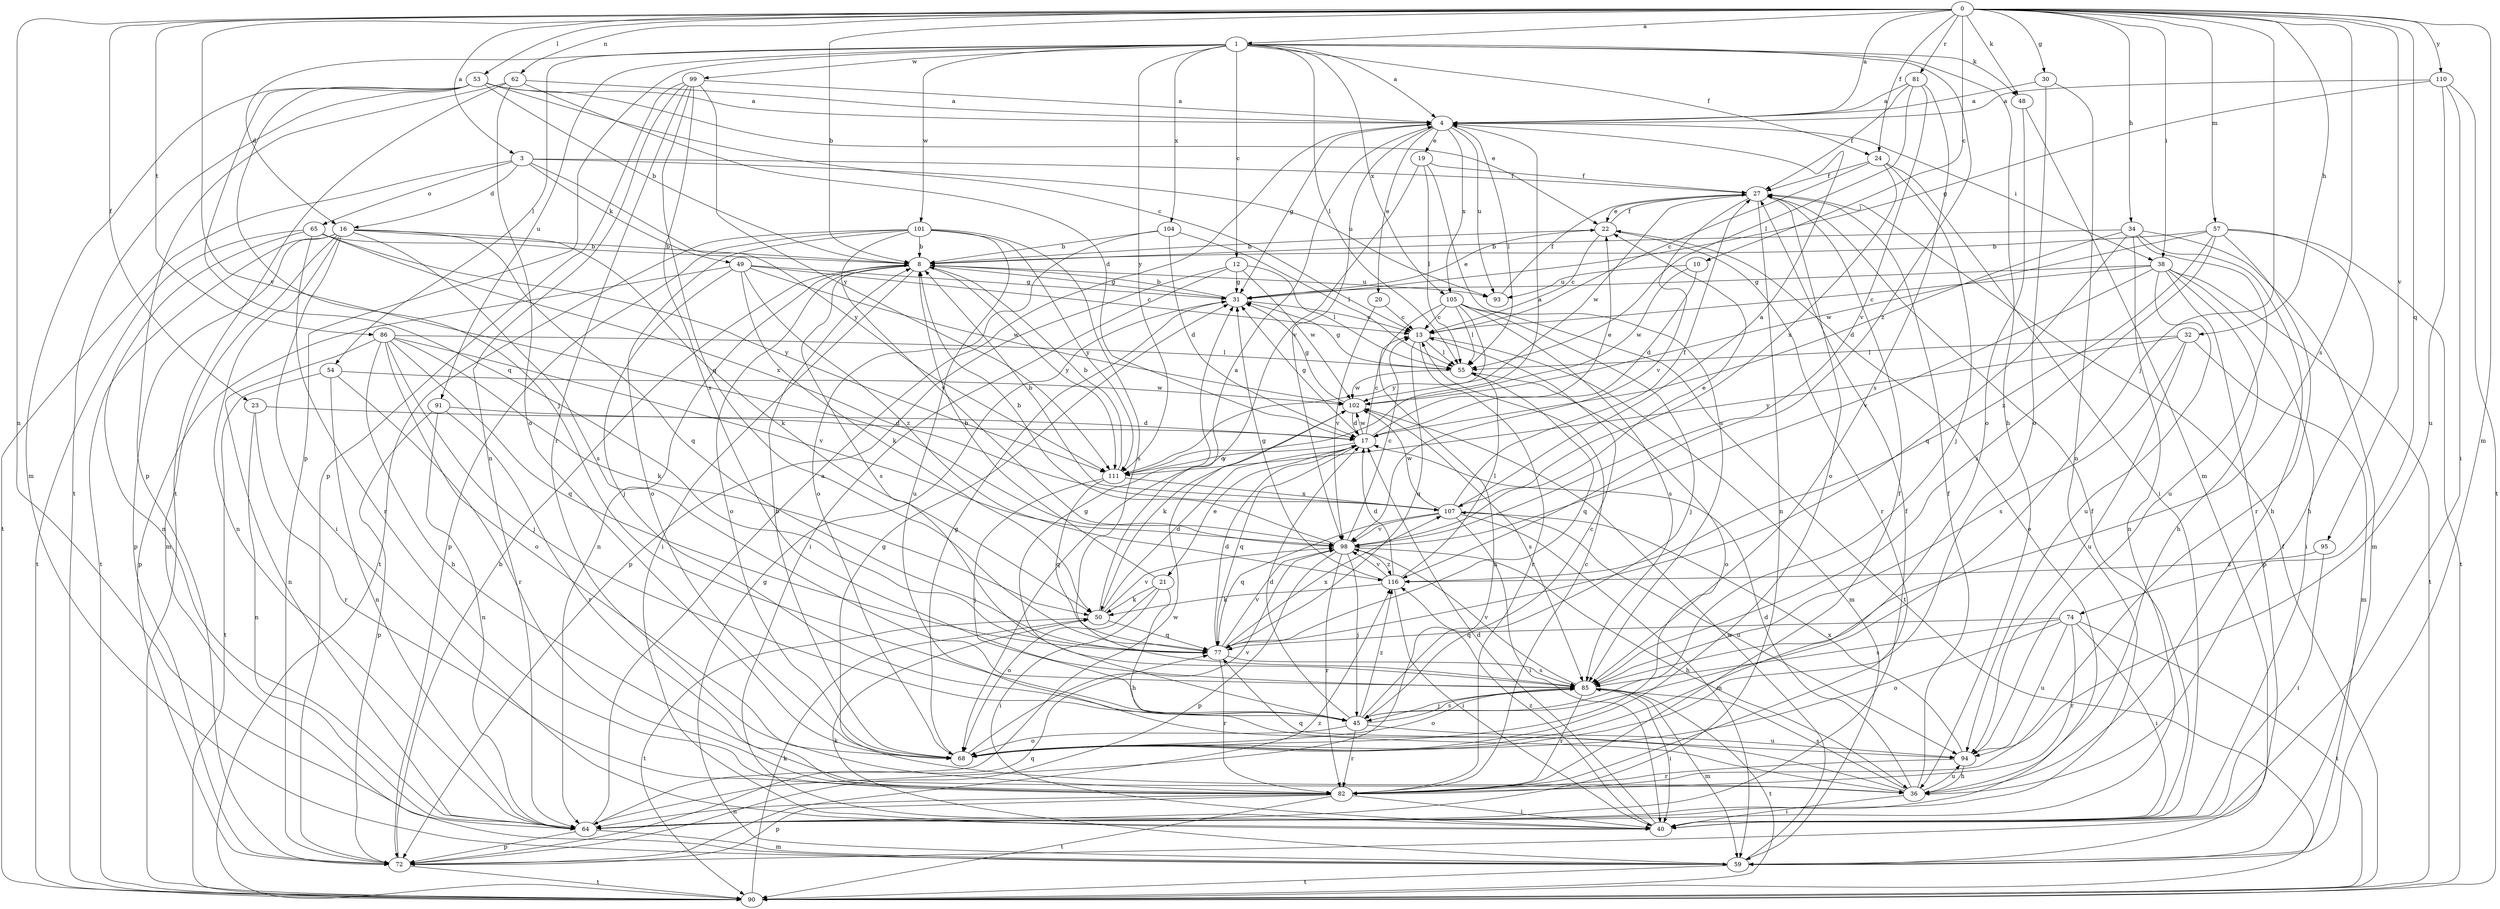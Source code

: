 strict digraph  {
0;
1;
3;
4;
8;
10;
12;
13;
16;
17;
19;
20;
21;
22;
23;
24;
27;
30;
31;
32;
34;
36;
38;
40;
45;
48;
49;
50;
53;
54;
55;
57;
59;
62;
64;
65;
68;
72;
74;
77;
81;
82;
85;
86;
90;
91;
93;
94;
95;
98;
99;
101;
102;
104;
105;
107;
110;
111;
116;
0 -> 1  [label=a];
0 -> 3  [label=a];
0 -> 4  [label=a];
0 -> 8  [label=b];
0 -> 10  [label=c];
0 -> 23  [label=f];
0 -> 24  [label=f];
0 -> 30  [label=g];
0 -> 32  [label=h];
0 -> 34  [label=h];
0 -> 38  [label=i];
0 -> 45  [label=j];
0 -> 48  [label=k];
0 -> 53  [label=l];
0 -> 57  [label=m];
0 -> 59  [label=m];
0 -> 62  [label=n];
0 -> 64  [label=n];
0 -> 74  [label=q];
0 -> 81  [label=r];
0 -> 85  [label=s];
0 -> 86  [label=t];
0 -> 95  [label=v];
0 -> 98  [label=v];
0 -> 110  [label=y];
1 -> 4  [label=a];
1 -> 12  [label=c];
1 -> 16  [label=d];
1 -> 24  [label=f];
1 -> 36  [label=h];
1 -> 48  [label=k];
1 -> 54  [label=l];
1 -> 55  [label=l];
1 -> 72  [label=p];
1 -> 91  [label=u];
1 -> 99  [label=w];
1 -> 101  [label=w];
1 -> 104  [label=x];
1 -> 105  [label=x];
1 -> 111  [label=y];
1 -> 116  [label=z];
3 -> 16  [label=d];
3 -> 27  [label=f];
3 -> 49  [label=k];
3 -> 65  [label=o];
3 -> 90  [label=t];
3 -> 93  [label=u];
3 -> 111  [label=y];
4 -> 19  [label=e];
4 -> 20  [label=e];
4 -> 31  [label=g];
4 -> 38  [label=i];
4 -> 55  [label=l];
4 -> 93  [label=u];
4 -> 98  [label=v];
4 -> 105  [label=x];
8 -> 31  [label=g];
8 -> 40  [label=i];
8 -> 64  [label=n];
8 -> 68  [label=o];
8 -> 85  [label=s];
8 -> 93  [label=u];
8 -> 111  [label=y];
10 -> 17  [label=d];
10 -> 93  [label=u];
10 -> 102  [label=w];
12 -> 31  [label=g];
12 -> 40  [label=i];
12 -> 55  [label=l];
12 -> 72  [label=p];
12 -> 102  [label=w];
13 -> 55  [label=l];
13 -> 59  [label=m];
13 -> 77  [label=q];
13 -> 82  [label=r];
16 -> 8  [label=b];
16 -> 40  [label=i];
16 -> 50  [label=k];
16 -> 59  [label=m];
16 -> 64  [label=n];
16 -> 72  [label=p];
16 -> 77  [label=q];
16 -> 85  [label=s];
16 -> 90  [label=t];
17 -> 13  [label=c];
17 -> 21  [label=e];
17 -> 22  [label=e];
17 -> 31  [label=g];
17 -> 77  [label=q];
17 -> 102  [label=w];
17 -> 111  [label=y];
19 -> 27  [label=f];
19 -> 55  [label=l];
19 -> 68  [label=o];
19 -> 85  [label=s];
20 -> 13  [label=c];
20 -> 98  [label=v];
21 -> 8  [label=b];
21 -> 36  [label=h];
21 -> 40  [label=i];
21 -> 50  [label=k];
21 -> 68  [label=o];
22 -> 8  [label=b];
22 -> 13  [label=c];
22 -> 27  [label=f];
22 -> 82  [label=r];
23 -> 17  [label=d];
23 -> 64  [label=n];
23 -> 82  [label=r];
24 -> 13  [label=c];
24 -> 27  [label=f];
24 -> 40  [label=i];
24 -> 45  [label=j];
24 -> 107  [label=x];
27 -> 22  [label=e];
27 -> 64  [label=n];
27 -> 68  [label=o];
27 -> 98  [label=v];
27 -> 102  [label=w];
30 -> 4  [label=a];
30 -> 64  [label=n];
30 -> 68  [label=o];
31 -> 8  [label=b];
31 -> 13  [label=c];
31 -> 22  [label=e];
32 -> 55  [label=l];
32 -> 59  [label=m];
32 -> 85  [label=s];
32 -> 94  [label=u];
32 -> 111  [label=y];
34 -> 8  [label=b];
34 -> 17  [label=d];
34 -> 36  [label=h];
34 -> 59  [label=m];
34 -> 64  [label=n];
34 -> 77  [label=q];
34 -> 94  [label=u];
36 -> 17  [label=d];
36 -> 27  [label=f];
36 -> 31  [label=g];
36 -> 40  [label=i];
36 -> 77  [label=q];
36 -> 85  [label=s];
36 -> 94  [label=u];
38 -> 13  [label=c];
38 -> 31  [label=g];
38 -> 36  [label=h];
38 -> 40  [label=i];
38 -> 72  [label=p];
38 -> 90  [label=t];
38 -> 94  [label=u];
38 -> 98  [label=v];
40 -> 17  [label=d];
40 -> 27  [label=f];
40 -> 116  [label=z];
45 -> 13  [label=c];
45 -> 17  [label=d];
45 -> 31  [label=g];
45 -> 68  [label=o];
45 -> 82  [label=r];
45 -> 85  [label=s];
45 -> 94  [label=u];
45 -> 116  [label=z];
48 -> 59  [label=m];
48 -> 68  [label=o];
49 -> 13  [label=c];
49 -> 31  [label=g];
49 -> 45  [label=j];
49 -> 50  [label=k];
49 -> 72  [label=p];
49 -> 102  [label=w];
49 -> 116  [label=z];
50 -> 4  [label=a];
50 -> 17  [label=d];
50 -> 77  [label=q];
50 -> 90  [label=t];
50 -> 98  [label=v];
53 -> 4  [label=a];
53 -> 8  [label=b];
53 -> 13  [label=c];
53 -> 22  [label=e];
53 -> 45  [label=j];
53 -> 59  [label=m];
53 -> 77  [label=q];
53 -> 90  [label=t];
54 -> 64  [label=n];
54 -> 82  [label=r];
54 -> 90  [label=t];
54 -> 102  [label=w];
55 -> 31  [label=g];
55 -> 68  [label=o];
55 -> 77  [label=q];
55 -> 102  [label=w];
57 -> 8  [label=b];
57 -> 36  [label=h];
57 -> 82  [label=r];
57 -> 85  [label=s];
57 -> 90  [label=t];
57 -> 102  [label=w];
57 -> 116  [label=z];
59 -> 31  [label=g];
59 -> 50  [label=k];
59 -> 90  [label=t];
59 -> 102  [label=w];
62 -> 4  [label=a];
62 -> 17  [label=d];
62 -> 68  [label=o];
62 -> 72  [label=p];
62 -> 90  [label=t];
64 -> 4  [label=a];
64 -> 22  [label=e];
64 -> 27  [label=f];
64 -> 59  [label=m];
64 -> 72  [label=p];
64 -> 102  [label=w];
65 -> 8  [label=b];
65 -> 64  [label=n];
65 -> 82  [label=r];
65 -> 90  [label=t];
65 -> 107  [label=x];
65 -> 111  [label=y];
68 -> 8  [label=b];
68 -> 31  [label=g];
68 -> 98  [label=v];
72 -> 8  [label=b];
72 -> 77  [label=q];
72 -> 90  [label=t];
72 -> 116  [label=z];
74 -> 40  [label=i];
74 -> 68  [label=o];
74 -> 77  [label=q];
74 -> 82  [label=r];
74 -> 85  [label=s];
74 -> 90  [label=t];
74 -> 94  [label=u];
77 -> 17  [label=d];
77 -> 82  [label=r];
77 -> 85  [label=s];
77 -> 98  [label=v];
77 -> 107  [label=x];
81 -> 4  [label=a];
81 -> 27  [label=f];
81 -> 55  [label=l];
81 -> 85  [label=s];
81 -> 98  [label=v];
82 -> 13  [label=c];
82 -> 27  [label=f];
82 -> 40  [label=i];
82 -> 64  [label=n];
82 -> 72  [label=p];
82 -> 90  [label=t];
85 -> 40  [label=i];
85 -> 45  [label=j];
85 -> 59  [label=m];
85 -> 68  [label=o];
85 -> 82  [label=r];
85 -> 90  [label=t];
85 -> 98  [label=v];
86 -> 36  [label=h];
86 -> 45  [label=j];
86 -> 50  [label=k];
86 -> 55  [label=l];
86 -> 64  [label=n];
86 -> 68  [label=o];
86 -> 77  [label=q];
86 -> 98  [label=v];
90 -> 27  [label=f];
90 -> 50  [label=k];
91 -> 17  [label=d];
91 -> 64  [label=n];
91 -> 72  [label=p];
91 -> 82  [label=r];
93 -> 27  [label=f];
94 -> 36  [label=h];
94 -> 82  [label=r];
94 -> 107  [label=x];
95 -> 40  [label=i];
95 -> 116  [label=z];
98 -> 8  [label=b];
98 -> 13  [label=c];
98 -> 22  [label=e];
98 -> 36  [label=h];
98 -> 45  [label=j];
98 -> 72  [label=p];
98 -> 82  [label=r];
98 -> 116  [label=z];
99 -> 4  [label=a];
99 -> 64  [label=n];
99 -> 72  [label=p];
99 -> 77  [label=q];
99 -> 82  [label=r];
99 -> 85  [label=s];
99 -> 111  [label=y];
101 -> 8  [label=b];
101 -> 68  [label=o];
101 -> 72  [label=p];
101 -> 85  [label=s];
101 -> 90  [label=t];
101 -> 94  [label=u];
101 -> 98  [label=v];
101 -> 111  [label=y];
102 -> 17  [label=d];
102 -> 31  [label=g];
102 -> 50  [label=k];
102 -> 85  [label=s];
104 -> 8  [label=b];
104 -> 17  [label=d];
104 -> 55  [label=l];
104 -> 68  [label=o];
105 -> 13  [label=c];
105 -> 45  [label=j];
105 -> 55  [label=l];
105 -> 64  [label=n];
105 -> 85  [label=s];
105 -> 90  [label=t];
105 -> 111  [label=y];
107 -> 4  [label=a];
107 -> 8  [label=b];
107 -> 27  [label=f];
107 -> 40  [label=i];
107 -> 59  [label=m];
107 -> 77  [label=q];
107 -> 94  [label=u];
107 -> 98  [label=v];
107 -> 102  [label=w];
110 -> 4  [label=a];
110 -> 31  [label=g];
110 -> 40  [label=i];
110 -> 90  [label=t];
110 -> 94  [label=u];
111 -> 4  [label=a];
111 -> 8  [label=b];
111 -> 45  [label=j];
111 -> 77  [label=q];
111 -> 107  [label=x];
116 -> 17  [label=d];
116 -> 31  [label=g];
116 -> 40  [label=i];
116 -> 50  [label=k];
116 -> 55  [label=l];
116 -> 98  [label=v];
}
